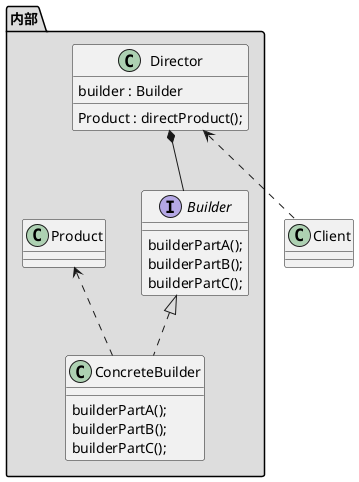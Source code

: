 @startuml
package "内部" #DDDDDD {
    class Director {
        builder : Builder
        Product : directProduct();
    }

    interface Builder {
        builderPartA();
        builderPartB();
        builderPartC();
    }

    class ConcreteBuilder {
        builderPartA();
        builderPartB();
        builderPartC();
    }

    class Product
}

Director *-- Builder
Builder <|.. ConcreteBuilder
Product <.. ConcreteBuilder

class Client
Director <.. Client
@enduml